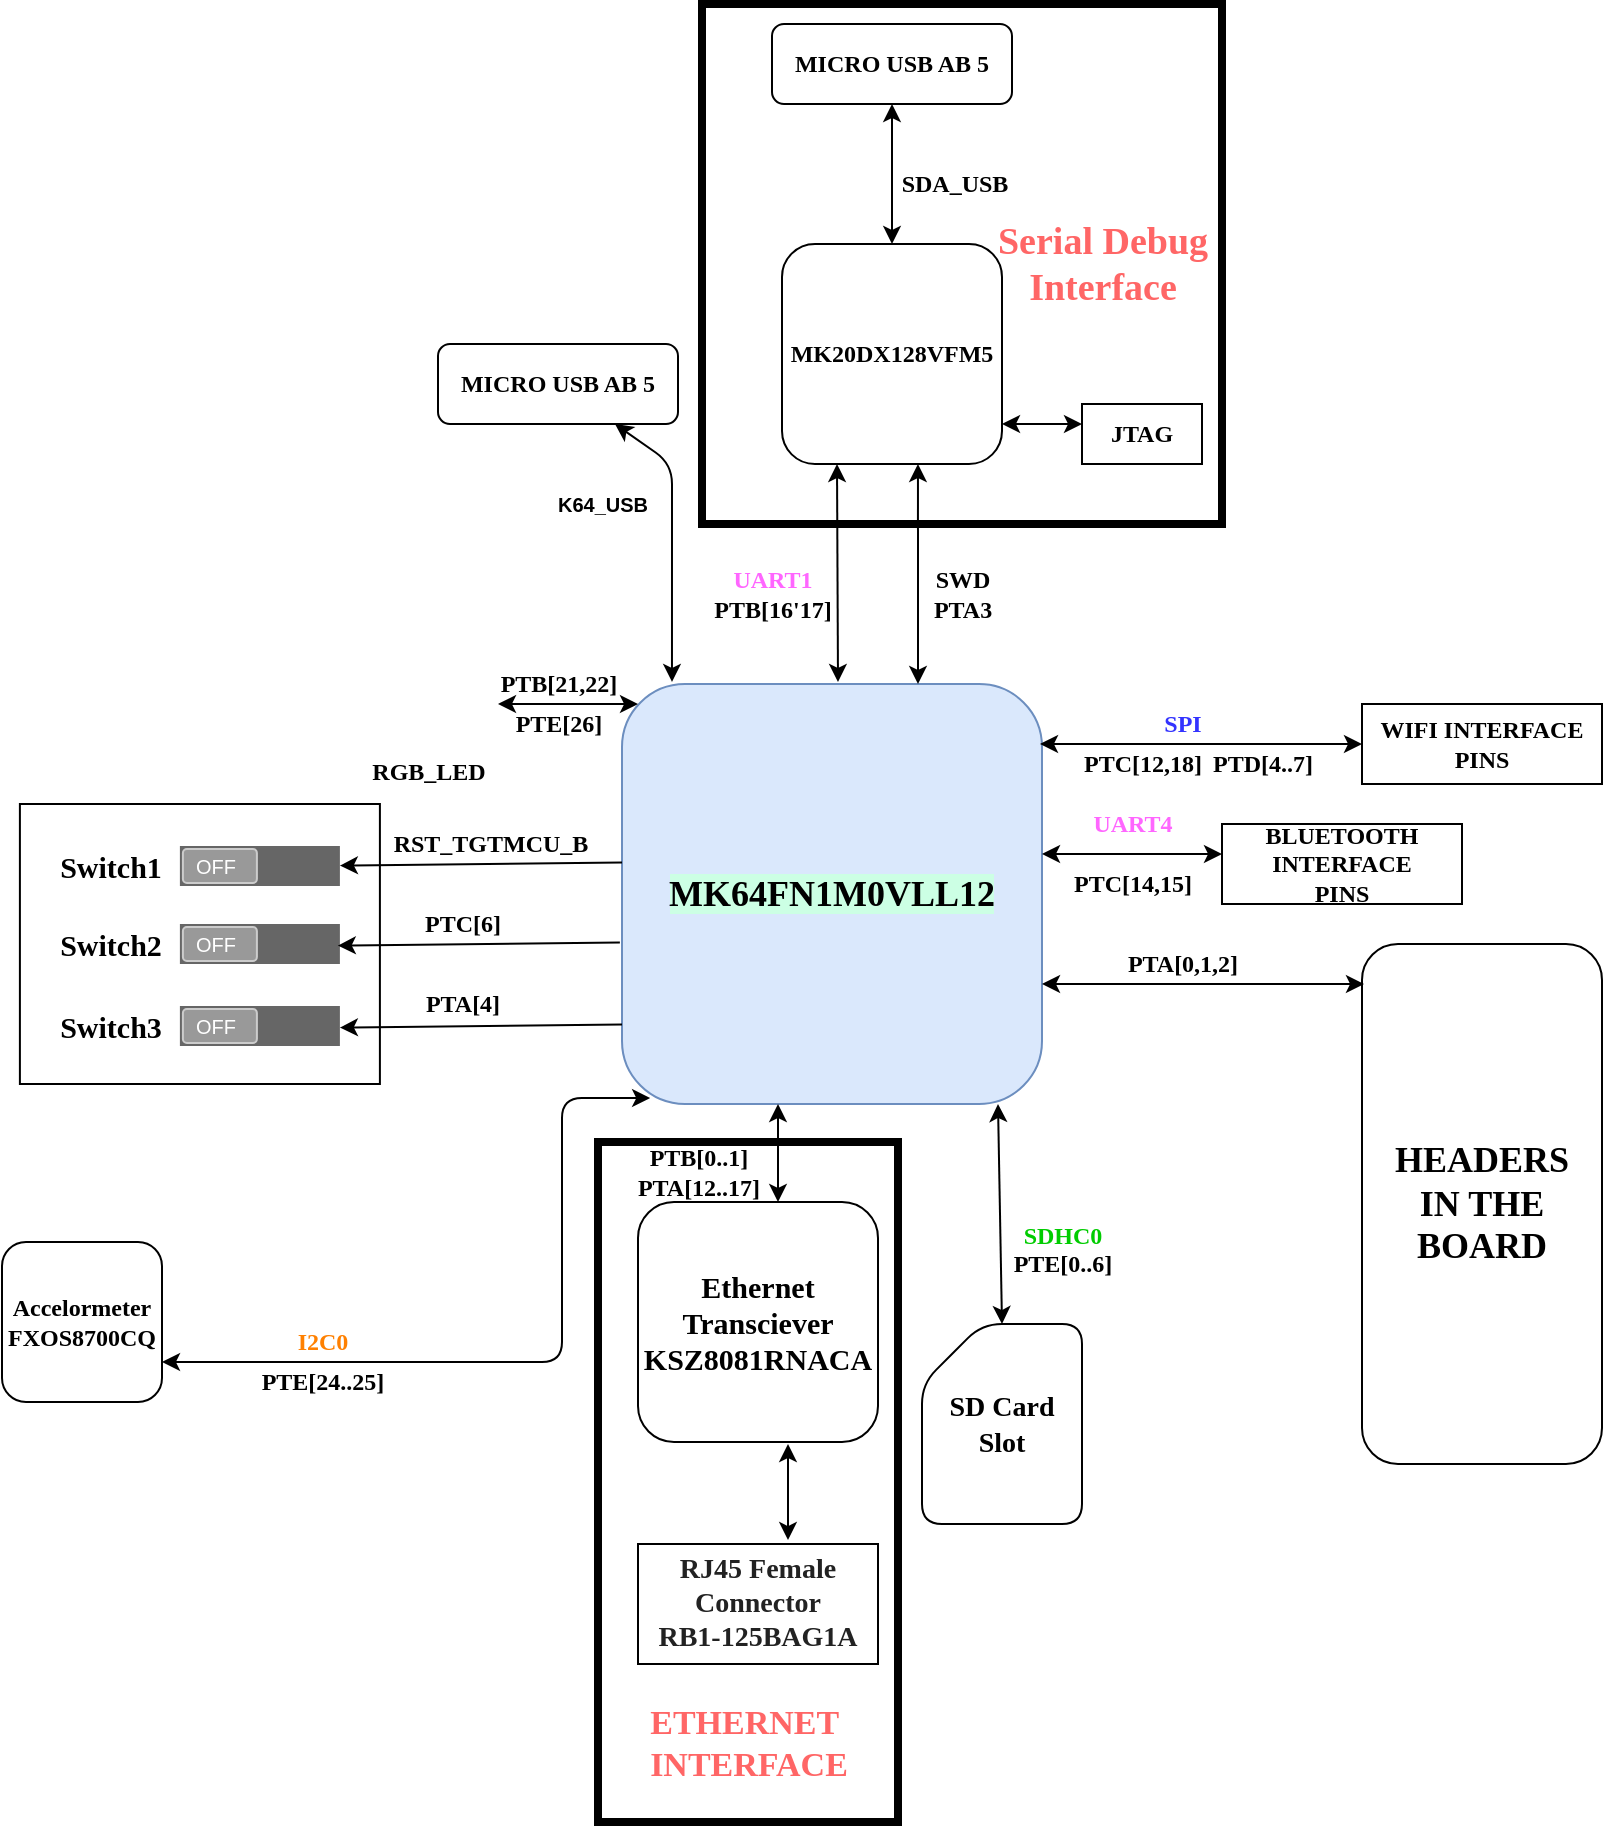 <mxfile version="13.8.8" type="github">
  <diagram id="PJ2_TADi5Pd9X5yYLF05" name="Page-1">
    <mxGraphModel dx="1422" dy="1975" grid="1" gridSize="10" guides="1" tooltips="1" connect="1" arrows="1" fold="1" page="1" pageScale="1" pageWidth="827" pageHeight="1169" math="0" shadow="0">
      <root>
        <mxCell id="0" />
        <mxCell id="1" parent="0" />
        <mxCell id="9uY0sfu1-B1SOh4RdpcF-74" value="" style="rounded=0;whiteSpace=wrap;html=1;strokeWidth=1;" vertex="1" parent="1">
          <mxGeometry x="8.95" y="370" width="180" height="140" as="geometry" />
        </mxCell>
        <mxCell id="9uY0sfu1-B1SOh4RdpcF-42" value="" style="rounded=0;whiteSpace=wrap;html=1;strokeWidth=4;" vertex="1" parent="1">
          <mxGeometry x="350" y="-30" width="260" height="260" as="geometry" />
        </mxCell>
        <mxCell id="9uY0sfu1-B1SOh4RdpcF-40" value="" style="rounded=0;whiteSpace=wrap;html=1;strokeWidth=4;" vertex="1" parent="1">
          <mxGeometry x="298" y="539" width="150" height="340" as="geometry" />
        </mxCell>
        <mxCell id="9uY0sfu1-B1SOh4RdpcF-2" value="&lt;font face=&quot;Times New Roman&quot; size=&quot;1&quot;&gt;&lt;b style=&quot;font-size: 18px ; background-color: rgb(204 , 255 , 228)&quot;&gt;MK64FN1M0VLL12&lt;/b&gt;&lt;/font&gt;" style="whiteSpace=wrap;html=1;aspect=fixed;align=center;rounded=1;fillColor=#dae8fc;strokeColor=#6c8ebf;" vertex="1" parent="1">
          <mxGeometry x="310" y="310" width="210" height="210" as="geometry" />
        </mxCell>
        <mxCell id="9uY0sfu1-B1SOh4RdpcF-3" value="&lt;font face=&quot;Times New Roman&quot;&gt;&lt;b&gt;MK20DX128VFM5&lt;/b&gt;&lt;/font&gt;" style="whiteSpace=wrap;html=1;aspect=fixed;rounded=1;" vertex="1" parent="1">
          <mxGeometry x="390" y="90" width="110" height="110" as="geometry" />
        </mxCell>
        <mxCell id="9uY0sfu1-B1SOh4RdpcF-4" value="" style="endArrow=classic;startArrow=classic;html=1;entryX=0.25;entryY=1;entryDx=0;entryDy=0;" edge="1" parent="1" target="9uY0sfu1-B1SOh4RdpcF-3">
          <mxGeometry width="50" height="50" relative="1" as="geometry">
            <mxPoint x="418" y="309" as="sourcePoint" />
            <mxPoint x="440" y="280" as="targetPoint" />
          </mxGeometry>
        </mxCell>
        <mxCell id="9uY0sfu1-B1SOh4RdpcF-5" value="" style="endArrow=classic;startArrow=classic;html=1;entryX=0.618;entryY=1;entryDx=0;entryDy=0;entryPerimeter=0;" edge="1" parent="1" target="9uY0sfu1-B1SOh4RdpcF-3">
          <mxGeometry width="50" height="50" relative="1" as="geometry">
            <mxPoint x="458" y="310" as="sourcePoint" />
            <mxPoint x="460.0" y="250" as="targetPoint" />
          </mxGeometry>
        </mxCell>
        <mxCell id="9uY0sfu1-B1SOh4RdpcF-7" value="&lt;font face=&quot;Times New Roman&quot;&gt;&lt;b&gt;MICRO USB AB 5&lt;/b&gt;&lt;/font&gt;" style="rounded=1;whiteSpace=wrap;html=1;" vertex="1" parent="1">
          <mxGeometry x="385" y="-20" width="120" height="40" as="geometry" />
        </mxCell>
        <mxCell id="9uY0sfu1-B1SOh4RdpcF-8" value="" style="endArrow=classic;startArrow=classic;html=1;entryX=0.5;entryY=1;entryDx=0;entryDy=0;exitX=0.5;exitY=0;exitDx=0;exitDy=0;" edge="1" parent="1" source="9uY0sfu1-B1SOh4RdpcF-3" target="9uY0sfu1-B1SOh4RdpcF-7">
          <mxGeometry width="50" height="50" relative="1" as="geometry">
            <mxPoint x="440" y="40" as="sourcePoint" />
            <mxPoint x="439.58" y="-20" as="targetPoint" />
          </mxGeometry>
        </mxCell>
        <mxCell id="9uY0sfu1-B1SOh4RdpcF-9" value="&lt;b&gt;&lt;font face=&quot;Times New Roman&quot;&gt;Accelormeter&lt;br&gt;FXOS8700CQ&lt;/font&gt;&lt;/b&gt;" style="whiteSpace=wrap;html=1;aspect=fixed;rounded=1;" vertex="1" parent="1">
          <mxGeometry y="589" width="80" height="80" as="geometry" />
        </mxCell>
        <mxCell id="9uY0sfu1-B1SOh4RdpcF-22" value="" style="endArrow=classic;startArrow=classic;html=1;exitX=1;exitY=0.75;exitDx=0;exitDy=0;entryX=0.067;entryY=0.986;entryDx=0;entryDy=0;entryPerimeter=0;" edge="1" parent="1" source="9uY0sfu1-B1SOh4RdpcF-9" target="9uY0sfu1-B1SOh4RdpcF-2">
          <mxGeometry width="50" height="50" relative="1" as="geometry">
            <mxPoint x="230" y="699" as="sourcePoint" />
            <mxPoint x="280" y="649" as="targetPoint" />
            <Array as="points">
              <mxPoint x="280" y="649" />
              <mxPoint x="280" y="517" />
            </Array>
          </mxGeometry>
        </mxCell>
        <mxCell id="9uY0sfu1-B1SOh4RdpcF-24" value="&lt;b style=&quot;font-size: 14px&quot;&gt;&lt;font face=&quot;Times New Roman&quot; style=&quot;font-size: 14px&quot;&gt;SD Card&lt;br&gt;Slot&lt;/font&gt;&lt;/b&gt;" style="shape=card;whiteSpace=wrap;html=1;rounded=1;" vertex="1" parent="1">
          <mxGeometry x="460" y="630" width="80" height="100" as="geometry" />
        </mxCell>
        <mxCell id="9uY0sfu1-B1SOh4RdpcF-25" value="" style="endArrow=classic;startArrow=classic;html=1;exitX=0.5;exitY=0;exitDx=0;exitDy=0;exitPerimeter=0;" edge="1" parent="1" source="9uY0sfu1-B1SOh4RdpcF-24">
          <mxGeometry width="50" height="50" relative="1" as="geometry">
            <mxPoint x="442" y="570" as="sourcePoint" />
            <mxPoint x="498" y="520" as="targetPoint" />
          </mxGeometry>
        </mxCell>
        <mxCell id="9uY0sfu1-B1SOh4RdpcF-26" value="&lt;b style=&quot;font-size: 15px&quot;&gt;&lt;font face=&quot;Times New Roman&quot; style=&quot;font-size: 15px&quot;&gt;Ethernet&lt;br&gt;Transciever&lt;br&gt;KSZ8081RNACA&lt;/font&gt;&lt;/b&gt;" style="whiteSpace=wrap;html=1;aspect=fixed;rounded=1;" vertex="1" parent="1">
          <mxGeometry x="318" y="569" width="120" height="120" as="geometry" />
        </mxCell>
        <mxCell id="9uY0sfu1-B1SOh4RdpcF-27" value="" style="endArrow=classic;startArrow=classic;html=1;" edge="1" parent="1">
          <mxGeometry width="50" height="50" relative="1" as="geometry">
            <mxPoint x="388" y="569" as="sourcePoint" />
            <mxPoint x="388" y="520" as="targetPoint" />
          </mxGeometry>
        </mxCell>
        <mxCell id="9uY0sfu1-B1SOh4RdpcF-28" value="&lt;span style=&quot;color: rgb(34 , 34 , 34) ; font-weight: 700 ; text-align: left ; background-color: rgb(255 , 255 , 255)&quot;&gt;&lt;font style=&quot;font-size: 14px&quot; face=&quot;Times New Roman&quot;&gt;RJ45 Female Connector&lt;br&gt;RB1-125BAG1A&lt;/font&gt;&lt;/span&gt;" style="rounded=0;whiteSpace=wrap;html=1;" vertex="1" parent="1">
          <mxGeometry x="318" y="740" width="120" height="60" as="geometry" />
        </mxCell>
        <mxCell id="9uY0sfu1-B1SOh4RdpcF-29" value="" style="endArrow=classic;startArrow=classic;html=1;exitX=0.625;exitY=-0.033;exitDx=0;exitDy=0;exitPerimeter=0;" edge="1" parent="1" source="9uY0sfu1-B1SOh4RdpcF-28">
          <mxGeometry width="50" height="50" relative="1" as="geometry">
            <mxPoint x="388" y="738" as="sourcePoint" />
            <mxPoint x="393" y="690" as="targetPoint" />
          </mxGeometry>
        </mxCell>
        <mxCell id="9uY0sfu1-B1SOh4RdpcF-30" value="&lt;font face=&quot;Times New Roman&quot;&gt;&lt;b&gt;MICRO USB AB 5&lt;/b&gt;&lt;/font&gt;" style="rounded=1;whiteSpace=wrap;html=1;" vertex="1" parent="1">
          <mxGeometry x="218" y="140" width="120" height="40" as="geometry" />
        </mxCell>
        <mxCell id="9uY0sfu1-B1SOh4RdpcF-32" value="" style="endArrow=classic;startArrow=classic;html=1;entryX=0.119;entryY=-0.005;entryDx=0;entryDy=0;entryPerimeter=0;" edge="1" parent="1" source="9uY0sfu1-B1SOh4RdpcF-30" target="9uY0sfu1-B1SOh4RdpcF-2">
          <mxGeometry width="50" height="50" relative="1" as="geometry">
            <mxPoint x="270" y="373" as="sourcePoint" />
            <mxPoint x="320" y="320.5" as="targetPoint" />
            <Array as="points">
              <mxPoint x="335" y="200" />
            </Array>
          </mxGeometry>
        </mxCell>
        <mxCell id="9uY0sfu1-B1SOh4RdpcF-33" value="&lt;b&gt;&lt;font style=&quot;font-size: 10px&quot;&gt;K64_USB&lt;/font&gt;&lt;/b&gt;" style="text;html=1;align=center;verticalAlign=middle;resizable=0;points=[];autosize=1;" vertex="1" parent="1">
          <mxGeometry x="270" y="210" width="60" height="20" as="geometry" />
        </mxCell>
        <mxCell id="9uY0sfu1-B1SOh4RdpcF-34" value="&lt;b style=&quot;font-family: &amp;#34;times new roman&amp;#34;&quot;&gt;&lt;font color=&quot;#00cc00&quot;&gt;SDHC0&lt;/font&gt;&lt;/b&gt;&lt;font face=&quot;Times New Roman&quot;&gt;&lt;b&gt;&lt;br&gt;PTE[0..6]&lt;br&gt;&lt;br&gt;&lt;/b&gt;&lt;/font&gt;" style="text;html=1;align=center;verticalAlign=middle;resizable=0;points=[];autosize=1;" vertex="1" parent="1">
          <mxGeometry x="500" y="575" width="60" height="50" as="geometry" />
        </mxCell>
        <mxCell id="9uY0sfu1-B1SOh4RdpcF-36" value="&lt;b&gt;&lt;font face=&quot;Times New Roman&quot;&gt;JTAG&lt;/font&gt;&lt;/b&gt;" style="rounded=0;whiteSpace=wrap;html=1;" vertex="1" parent="1">
          <mxGeometry x="540" y="170" width="60" height="30" as="geometry" />
        </mxCell>
        <mxCell id="9uY0sfu1-B1SOh4RdpcF-37" value="" style="endArrow=classic;startArrow=classic;html=1;" edge="1" parent="1">
          <mxGeometry width="50" height="50" relative="1" as="geometry">
            <mxPoint x="500" y="180" as="sourcePoint" />
            <mxPoint x="540" y="180" as="targetPoint" />
          </mxGeometry>
        </mxCell>
        <mxCell id="9uY0sfu1-B1SOh4RdpcF-38" value="&lt;b&gt;&lt;font face=&quot;Times New Roman&quot;&gt;SDA_USB&lt;/font&gt;&lt;/b&gt;" style="text;html=1;align=center;verticalAlign=middle;resizable=0;points=[];autosize=1;" vertex="1" parent="1">
          <mxGeometry x="441" y="50" width="70" height="20" as="geometry" />
        </mxCell>
        <mxCell id="9uY0sfu1-B1SOh4RdpcF-39" value="&lt;font face=&quot;Times New Roman&quot;&gt;&lt;b&gt;PTB[0..1]&lt;br&gt;PTA[12..17]&lt;/b&gt;&lt;/font&gt;" style="text;html=1;align=center;verticalAlign=middle;resizable=0;points=[];autosize=1;" vertex="1" parent="1">
          <mxGeometry x="308" y="539" width="80" height="30" as="geometry" />
        </mxCell>
        <mxCell id="9uY0sfu1-B1SOh4RdpcF-41" value="&lt;b style=&quot;font-size: 17px&quot;&gt;&lt;font face=&quot;Times New Roman&quot; style=&quot;font-size: 17px&quot; color=&quot;#ff6666&quot;&gt;ETHERNET&amp;nbsp;&lt;br&gt;INTERFACE&lt;/font&gt;&lt;/b&gt;" style="text;html=1;align=center;verticalAlign=middle;resizable=0;points=[];autosize=1;" vertex="1" parent="1">
          <mxGeometry x="318" y="820" width="110" height="40" as="geometry" />
        </mxCell>
        <mxCell id="9uY0sfu1-B1SOh4RdpcF-43" value="&lt;b style=&quot;font-size: 19px&quot;&gt;&lt;font face=&quot;Times New Roman&quot; style=&quot;font-size: 19px&quot; color=&quot;#ff6666&quot;&gt;Serial Debug&lt;br&gt;Interface&lt;/font&gt;&lt;/b&gt;" style="text;html=1;align=center;verticalAlign=middle;resizable=0;points=[];autosize=1;" vertex="1" parent="1">
          <mxGeometry x="490" y="80" width="120" height="40" as="geometry" />
        </mxCell>
        <mxCell id="9uY0sfu1-B1SOh4RdpcF-45" value="&lt;b&gt;&lt;font face=&quot;Times New Roman&quot;&gt;PTE[24..25]&lt;/font&gt;&lt;/b&gt;" style="text;html=1;align=center;verticalAlign=middle;resizable=0;points=[];autosize=1;" vertex="1" parent="1">
          <mxGeometry x="120" y="649" width="80" height="20" as="geometry" />
        </mxCell>
        <mxCell id="9uY0sfu1-B1SOh4RdpcF-48" value="&lt;b&gt;&lt;font face=&quot;Times New Roman&quot; color=&quot;#ff8000&quot;&gt;I2C0&lt;/font&gt;&lt;/b&gt;" style="text;html=1;align=center;verticalAlign=middle;resizable=0;points=[];autosize=1;" vertex="1" parent="1">
          <mxGeometry x="140" y="629" width="40" height="20" as="geometry" />
        </mxCell>
        <mxCell id="9uY0sfu1-B1SOh4RdpcF-49" value="&lt;b&gt;&lt;font face=&quot;Times New Roman&quot;&gt;&lt;font color=&quot;#ff66ff&quot;&gt;UART1&lt;/font&gt;&lt;br&gt;PTB[16&#39;17]&lt;/font&gt;&lt;/b&gt;" style="text;html=1;align=center;verticalAlign=middle;resizable=0;points=[];autosize=1;" vertex="1" parent="1">
          <mxGeometry x="350" y="250" width="70" height="30" as="geometry" />
        </mxCell>
        <mxCell id="9uY0sfu1-B1SOh4RdpcF-51" value="&lt;b&gt;&lt;font face=&quot;Times New Roman&quot;&gt;SWD&lt;br&gt;PTA3&lt;/font&gt;&lt;/b&gt;" style="text;html=1;align=center;verticalAlign=middle;resizable=0;points=[];autosize=1;" vertex="1" parent="1">
          <mxGeometry x="460" y="250" width="40" height="30" as="geometry" />
        </mxCell>
        <mxCell id="9uY0sfu1-B1SOh4RdpcF-52" value="&lt;font face=&quot;Times New Roman&quot;&gt;&lt;b&gt;RGB_LED&lt;/b&gt;&lt;/font&gt;" style="shape=image;html=1;verticalAlign=top;verticalLabelPosition=bottom;labelBackgroundColor=#ffffff;imageAspect=0;aspect=fixed;image=https://cdn2.iconfinder.com/data/icons/electronic-13/480/6-electronic-led-icon-2-128.png;rounded=1;strokeWidth=4;" vertex="1" parent="1">
          <mxGeometry x="188" y="290" width="50" height="50" as="geometry" />
        </mxCell>
        <mxCell id="9uY0sfu1-B1SOh4RdpcF-54" value="" style="endArrow=classic;startArrow=classic;html=1;entryX=0;entryY=0.286;entryDx=0;entryDy=0;entryPerimeter=0;" edge="1" parent="1">
          <mxGeometry width="50" height="50" relative="1" as="geometry">
            <mxPoint x="248" y="320" as="sourcePoint" />
            <mxPoint x="318" y="320.06" as="targetPoint" />
          </mxGeometry>
        </mxCell>
        <mxCell id="9uY0sfu1-B1SOh4RdpcF-57" value="&lt;font face=&quot;Times New Roman&quot;&gt;&lt;b&gt;PTB[21,22]&lt;/b&gt;&lt;/font&gt;" style="text;html=1;align=center;verticalAlign=middle;resizable=0;points=[];autosize=1;" vertex="1" parent="1">
          <mxGeometry x="243" y="300" width="70" height="20" as="geometry" />
        </mxCell>
        <mxCell id="9uY0sfu1-B1SOh4RdpcF-58" value="&lt;b&gt;&lt;font face=&quot;Times New Roman&quot;&gt;PTE[26]&lt;/font&gt;&lt;/b&gt;" style="text;html=1;align=center;verticalAlign=middle;resizable=0;points=[];autosize=1;" vertex="1" parent="1">
          <mxGeometry x="248" y="320" width="60" height="20" as="geometry" />
        </mxCell>
        <mxCell id="9uY0sfu1-B1SOh4RdpcF-59" value="&lt;font face=&quot;Times New Roman&quot;&gt;&lt;b&gt;WIFI INTERFACE&lt;br&gt;PINS&lt;/b&gt;&lt;/font&gt;" style="rounded=0;whiteSpace=wrap;html=1;strokeWidth=1;" vertex="1" parent="1">
          <mxGeometry x="680" y="320" width="120" height="40" as="geometry" />
        </mxCell>
        <mxCell id="9uY0sfu1-B1SOh4RdpcF-60" value="" style="endArrow=classic;startArrow=classic;html=1;entryX=0;entryY=0.5;entryDx=0;entryDy=0;" edge="1" parent="1" target="9uY0sfu1-B1SOh4RdpcF-59">
          <mxGeometry width="50" height="50" relative="1" as="geometry">
            <mxPoint x="519" y="340" as="sourcePoint" />
            <mxPoint x="610" y="335" as="targetPoint" />
          </mxGeometry>
        </mxCell>
        <mxCell id="9uY0sfu1-B1SOh4RdpcF-61" value="&lt;b&gt;&lt;font face=&quot;Times New Roman&quot;&gt;PTD[4..7]&lt;/font&gt;&lt;/b&gt;" style="text;html=1;align=center;verticalAlign=middle;resizable=0;points=[];autosize=1;" vertex="1" parent="1">
          <mxGeometry x="595" y="340" width="70" height="20" as="geometry" />
        </mxCell>
        <mxCell id="9uY0sfu1-B1SOh4RdpcF-62" value="&lt;b&gt;&lt;font face=&quot;Times New Roman&quot;&gt;PTC[12,18]&lt;/font&gt;&lt;/b&gt;" style="text;html=1;align=center;verticalAlign=middle;resizable=0;points=[];autosize=1;" vertex="1" parent="1">
          <mxGeometry x="535" y="340" width="70" height="20" as="geometry" />
        </mxCell>
        <mxCell id="9uY0sfu1-B1SOh4RdpcF-63" value="&lt;font face=&quot;Times New Roman&quot;&gt;&lt;b&gt;BLUETOOTH INTERFACE&lt;br&gt;PINS&lt;/b&gt;&lt;/font&gt;" style="rounded=0;whiteSpace=wrap;html=1;strokeWidth=1;" vertex="1" parent="1">
          <mxGeometry x="610" y="380" width="120" height="40" as="geometry" />
        </mxCell>
        <mxCell id="9uY0sfu1-B1SOh4RdpcF-64" value="" style="endArrow=classic;startArrow=classic;html=1;exitX=1;exitY=0.119;exitDx=0;exitDy=0;exitPerimeter=0;" edge="1" parent="1">
          <mxGeometry width="50" height="50" relative="1" as="geometry">
            <mxPoint x="520" y="394.99" as="sourcePoint" />
            <mxPoint x="610" y="395" as="targetPoint" />
          </mxGeometry>
        </mxCell>
        <mxCell id="9uY0sfu1-B1SOh4RdpcF-65" value="&lt;b&gt;&lt;font face=&quot;Times New Roman&quot; color=&quot;#ff66ff&quot;&gt;UART4&lt;/font&gt;&lt;/b&gt;" style="text;html=1;align=center;verticalAlign=middle;resizable=0;points=[];autosize=1;" vertex="1" parent="1">
          <mxGeometry x="535" y="370" width="60" height="20" as="geometry" />
        </mxCell>
        <mxCell id="9uY0sfu1-B1SOh4RdpcF-66" value="&lt;b&gt;&lt;font face=&quot;Times New Roman&quot;&gt;PTC[14,15]&lt;/font&gt;&lt;/b&gt;" style="text;html=1;align=center;verticalAlign=middle;resizable=0;points=[];autosize=1;" vertex="1" parent="1">
          <mxGeometry x="530" y="400" width="70" height="20" as="geometry" />
        </mxCell>
        <mxCell id="9uY0sfu1-B1SOh4RdpcF-67" value="&lt;b&gt;&lt;font face=&quot;Times New Roman&quot; color=&quot;#3333ff&quot;&gt;SPI&lt;/font&gt;&lt;/b&gt;" style="text;html=1;align=center;verticalAlign=middle;resizable=0;points=[];autosize=1;" vertex="1" parent="1">
          <mxGeometry x="575" y="320" width="30" height="20" as="geometry" />
        </mxCell>
        <mxCell id="9uY0sfu1-B1SOh4RdpcF-69" value="&lt;font face=&quot;Times New Roman&quot; style=&quot;font-size: 18px&quot;&gt;&lt;b&gt;HEADERS&lt;br&gt;IN THE&lt;br&gt;BOARD&lt;/b&gt;&lt;/font&gt;" style="rounded=1;whiteSpace=wrap;html=1;strokeWidth=1;" vertex="1" parent="1">
          <mxGeometry x="680" y="440" width="120" height="260" as="geometry" />
        </mxCell>
        <mxCell id="9uY0sfu1-B1SOh4RdpcF-71" value="" style="endArrow=classic;startArrow=classic;html=1;" edge="1" parent="1" source="9uY0sfu1-B1SOh4RdpcF-2">
          <mxGeometry width="50" height="50" relative="1" as="geometry">
            <mxPoint x="530" y="490" as="sourcePoint" />
            <mxPoint x="681" y="460" as="targetPoint" />
            <Array as="points">
              <mxPoint x="520" y="460" />
            </Array>
          </mxGeometry>
        </mxCell>
        <mxCell id="9uY0sfu1-B1SOh4RdpcF-73" value="&lt;b&gt;&lt;font face=&quot;Times New Roman&quot;&gt;PTA[0,1,2]&lt;/font&gt;&lt;/b&gt;" style="text;html=1;align=center;verticalAlign=middle;resizable=0;points=[];autosize=1;" vertex="1" parent="1">
          <mxGeometry x="555" y="440" width="70" height="20" as="geometry" />
        </mxCell>
        <mxCell id="9uY0sfu1-B1SOh4RdpcF-77" value="" style="verticalLabelPosition=bottom;verticalAlign=top;html=1;shadow=0;dashed=0;strokeWidth=1;shape=mxgraph.android.switch_off;fillColor=#666666;rounded=1;" vertex="1" parent="1">
          <mxGeometry x="88.95" y="391" width="80" height="20" as="geometry" />
        </mxCell>
        <mxCell id="9uY0sfu1-B1SOh4RdpcF-79" value="" style="verticalLabelPosition=bottom;verticalAlign=top;html=1;shadow=0;dashed=0;strokeWidth=1;shape=mxgraph.android.switch_off;fillColor=#666666;rounded=1;" vertex="1" parent="1">
          <mxGeometry x="88.95" y="430" width="80" height="20" as="geometry" />
        </mxCell>
        <mxCell id="9uY0sfu1-B1SOh4RdpcF-80" value="" style="verticalLabelPosition=bottom;verticalAlign=top;html=1;shadow=0;dashed=0;strokeWidth=1;shape=mxgraph.android.switch_off;fillColor=#666666;rounded=1;" vertex="1" parent="1">
          <mxGeometry x="88.95" y="471" width="80" height="20" as="geometry" />
        </mxCell>
        <mxCell id="9uY0sfu1-B1SOh4RdpcF-83" value="&lt;font face=&quot;Times New Roman&quot; size=&quot;1&quot;&gt;&lt;b style=&quot;font-size: 15px&quot;&gt;Switch1&lt;/b&gt;&lt;/font&gt;" style="text;html=1;align=center;verticalAlign=middle;resizable=0;points=[];autosize=1;" vertex="1" parent="1">
          <mxGeometry x="18.95" y="391" width="70" height="20" as="geometry" />
        </mxCell>
        <mxCell id="9uY0sfu1-B1SOh4RdpcF-84" value="&lt;font face=&quot;Times New Roman&quot; size=&quot;1&quot;&gt;&lt;b style=&quot;font-size: 15px&quot;&gt;Switch2&lt;/b&gt;&lt;/font&gt;" style="text;html=1;align=center;verticalAlign=middle;resizable=0;points=[];autosize=1;" vertex="1" parent="1">
          <mxGeometry x="18.95" y="430" width="70" height="20" as="geometry" />
        </mxCell>
        <mxCell id="9uY0sfu1-B1SOh4RdpcF-86" value="&lt;font face=&quot;Times New Roman&quot; size=&quot;1&quot;&gt;&lt;b style=&quot;font-size: 15px&quot;&gt;Switch3&lt;/b&gt;&lt;/font&gt;" style="text;html=1;align=center;verticalAlign=middle;resizable=0;points=[];autosize=1;" vertex="1" parent="1">
          <mxGeometry x="18.95" y="471" width="70" height="20" as="geometry" />
        </mxCell>
        <mxCell id="9uY0sfu1-B1SOh4RdpcF-87" value="" style="endArrow=none;startArrow=classic;html=1;entryX=0.005;entryY=0.662;entryDx=0;entryDy=0;entryPerimeter=0;endFill=0;" edge="1" parent="1">
          <mxGeometry width="50" height="50" relative="1" as="geometry">
            <mxPoint x="168.95" y="400.773" as="sourcePoint" />
            <mxPoint x="310.0" y="399.23" as="targetPoint" />
          </mxGeometry>
        </mxCell>
        <mxCell id="9uY0sfu1-B1SOh4RdpcF-88" value="" style="endArrow=none;startArrow=classic;html=1;entryX=0.005;entryY=0.662;entryDx=0;entryDy=0;entryPerimeter=0;endFill=0;" edge="1" parent="1">
          <mxGeometry width="50" height="50" relative="1" as="geometry">
            <mxPoint x="167.9" y="440.77" as="sourcePoint" />
            <mxPoint x="308.95" y="439.227" as="targetPoint" />
          </mxGeometry>
        </mxCell>
        <mxCell id="9uY0sfu1-B1SOh4RdpcF-89" value="" style="endArrow=none;startArrow=classic;html=1;entryX=0.005;entryY=0.662;entryDx=0;entryDy=0;entryPerimeter=0;endFill=0;" edge="1" parent="1">
          <mxGeometry width="50" height="50" relative="1" as="geometry">
            <mxPoint x="168.95" y="481.77" as="sourcePoint" />
            <mxPoint x="310.0" y="480.227" as="targetPoint" />
          </mxGeometry>
        </mxCell>
        <mxCell id="9uY0sfu1-B1SOh4RdpcF-90" value="&lt;font face=&quot;Times New Roman&quot;&gt;&lt;b&gt;PTA[4]&lt;/b&gt;&lt;/font&gt;" style="text;html=1;align=center;verticalAlign=middle;resizable=0;points=[];autosize=1;" vertex="1" parent="1">
          <mxGeometry x="205" y="460" width="50" height="20" as="geometry" />
        </mxCell>
        <mxCell id="9uY0sfu1-B1SOh4RdpcF-91" value="&lt;font face=&quot;Times New Roman&quot;&gt;&lt;b&gt;PTC[6]&lt;/b&gt;&lt;/font&gt;" style="text;html=1;align=center;verticalAlign=middle;resizable=0;points=[];autosize=1;" vertex="1" parent="1">
          <mxGeometry x="205" y="420" width="50" height="20" as="geometry" />
        </mxCell>
        <mxCell id="9uY0sfu1-B1SOh4RdpcF-93" value="&lt;b&gt;&lt;font face=&quot;Times New Roman&quot;&gt;RST_TGTMCU_B&lt;/font&gt;&lt;/b&gt;" style="text;html=1;align=center;verticalAlign=middle;resizable=0;points=[];autosize=1;" vertex="1" parent="1">
          <mxGeometry x="188.95" y="380" width="110" height="20" as="geometry" />
        </mxCell>
      </root>
    </mxGraphModel>
  </diagram>
</mxfile>
